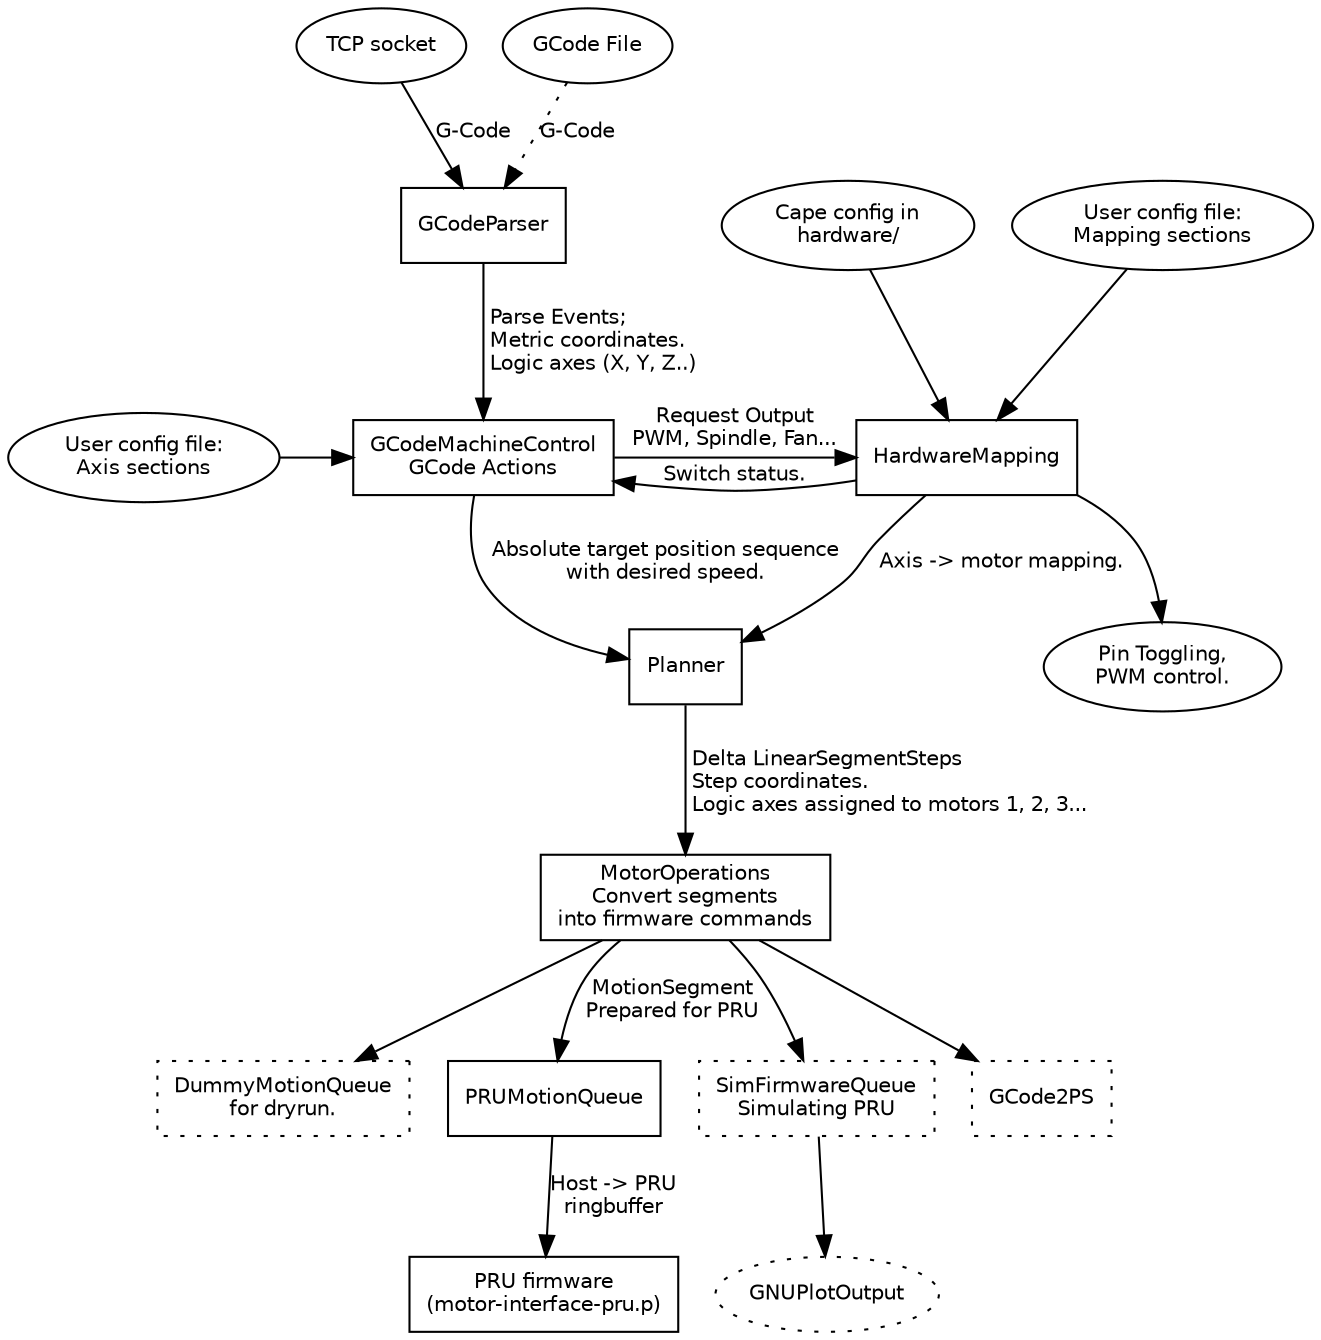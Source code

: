 digraph beagleg {
	node [fontsize=10, fontname="Helvetica"];
	edge [fontsize=10, fontname="Helvetica"];

	{
		node [ shape=oval ];
		TCP [label = "TCP socket"];
	}

	// All the processing nodes, displayed as boxes.
	{
		node [ shape=box ];
		GCodeParser;
		GCodeMachineControl [ label = "GCodeMachineControl\nGCode Actions"];
		HardwareMapping;
		Planner;
		MotorOperations  [label = "MotorOperations\nConvert segments\ninto firmware commands"];
		DummyMotionQueue [label = "DummyMotionQueue\nfor dryrun.", style=dotted];
		PRUMotionQueue;
		SimFirmwareQueue [label = "SimFirmwareQueue\nSimulating PRU", style=dotted];
		GCode2PS [ style=dotted];
		PRU [ label = "PRU firmware\n(motor-interface-pru.p)" ];
	}

	// Inputs, and configuration files
	{
		node [ shape=oval ];
		GCodeFile [label = "GCode File"];
		CapeConfig [ label = "Cape config in\nhardware/"];
		UserMapConfig [ label = "User config file:\nMapping sections"];
		UserAxisConfig [ label = "User config file:\nAxis sections"];
		GNUPlotOutput [ style = dotted ];
		PinToggeling [ label = "Pin Toggling,\nPWM control." ];
	}

	GCodeFile -> GCodeParser [ label="G-Code", style=dotted];
	TCP -> GCodeParser  [ label="G-Code"];

	{
		GCodeParser -> GCodeMachineControl [ label=" Parse Events;\l Metric coordinates.\l Logic axes (X, Y, Z..)"]
		GCodeMachineControl -> Planner [ label=" Absolute target position sequence\l with desired speed." ];

		Planner -> MotorOperations [ label = " Delta LinearSegmentSteps\l Step coordinates.\l Logic axes assigned to motors 1, 2, 3..." ]
		// Various MotorOperations backends
		MotorOperations -> PRUMotionQueue [ label = " MotionSegment\lPrepared for PRU"]
		MotorOperations -> SimFirmwareQueue -> GNUPlotOutput;
		MotorOperations -> DummyMotionQueue;
		MotorOperations -> GCode2PS;

		PRUMotionQueue -> PRU [ label = "Host -> PRU\lringbuffer"];
	}

	{
		rank = same;
		GCodeMachineControl -> HardwareMapping [ label="Request Output\nPWM, Spindle, Fan...", rank=0];
		HardwareMapping -> GCodeMachineControl [ label = "Switch status." ];
	}

	HardwareMapping -> Planner [ label = "Axis -> motor mapping."];

	{
		rank = same;
		UserAxisConfig -> GCodeMachineControl;
	}

	CapeConfig -> HardwareMapping;
	UserMapConfig -> HardwareMapping;
	HardwareMapping -> PinToggeling;
}
